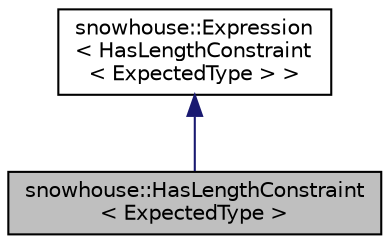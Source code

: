 digraph "snowhouse::HasLengthConstraint&lt; ExpectedType &gt;"
{
 // INTERACTIVE_SVG=YES
  edge [fontname="Helvetica",fontsize="10",labelfontname="Helvetica",labelfontsize="10"];
  node [fontname="Helvetica",fontsize="10",shape=record];
  Node2 [label="snowhouse::HasLengthConstraint\l\< ExpectedType \>",height=0.2,width=0.4,color="black", fillcolor="grey75", style="filled", fontcolor="black"];
  Node3 -> Node2 [dir="back",color="midnightblue",fontsize="10",style="solid",fontname="Helvetica"];
  Node3 [label="snowhouse::Expression\l\< HasLengthConstraint\l\< ExpectedType \> \>",height=0.2,width=0.4,color="black", fillcolor="white", style="filled",URL="$structsnowhouse_1_1Expression.html"];
}
